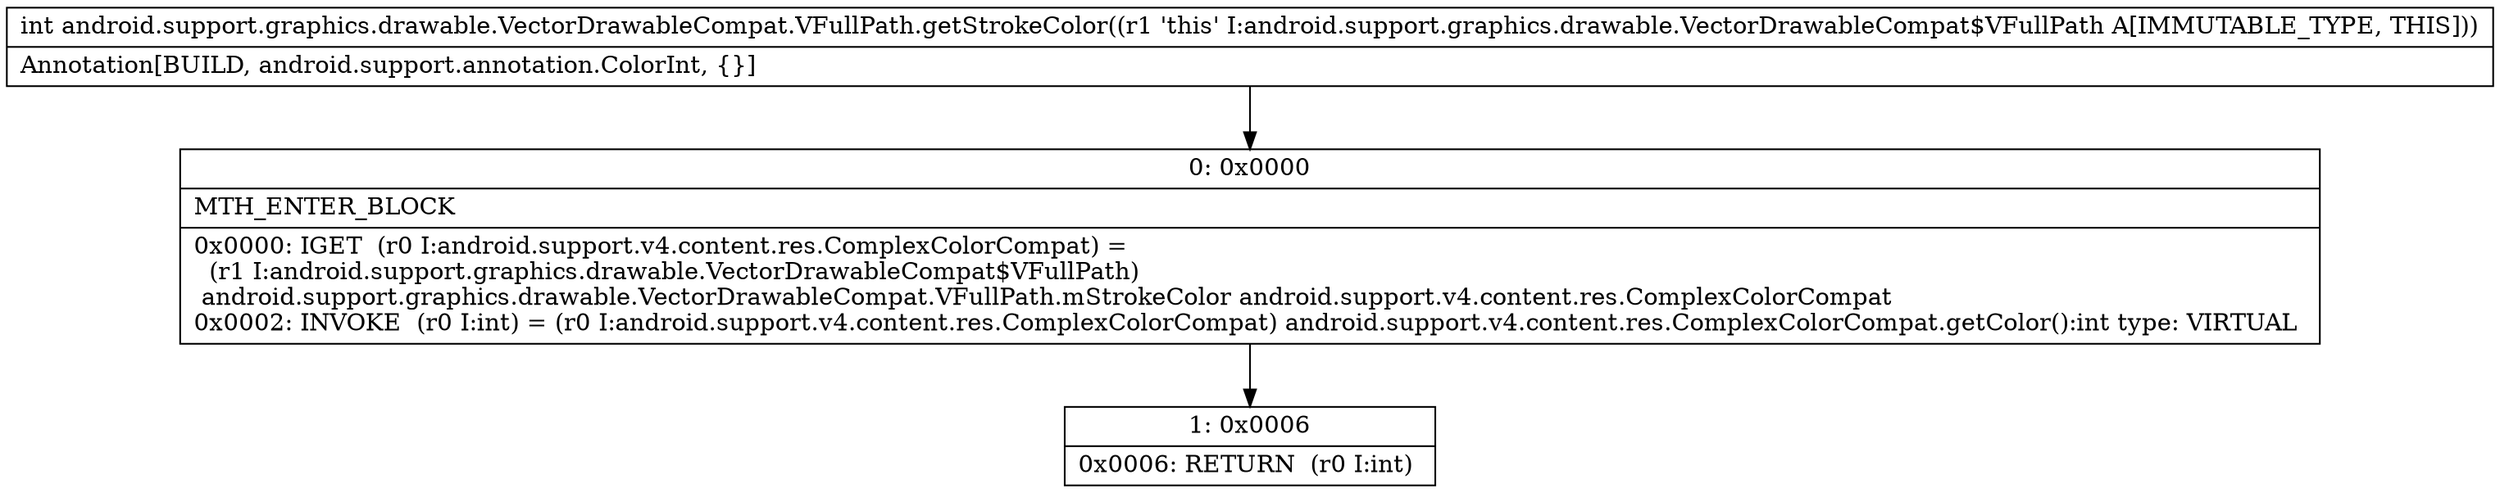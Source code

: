 digraph "CFG forandroid.support.graphics.drawable.VectorDrawableCompat.VFullPath.getStrokeColor()I" {
Node_0 [shape=record,label="{0\:\ 0x0000|MTH_ENTER_BLOCK\l|0x0000: IGET  (r0 I:android.support.v4.content.res.ComplexColorCompat) = \l  (r1 I:android.support.graphics.drawable.VectorDrawableCompat$VFullPath)\l android.support.graphics.drawable.VectorDrawableCompat.VFullPath.mStrokeColor android.support.v4.content.res.ComplexColorCompat \l0x0002: INVOKE  (r0 I:int) = (r0 I:android.support.v4.content.res.ComplexColorCompat) android.support.v4.content.res.ComplexColorCompat.getColor():int type: VIRTUAL \l}"];
Node_1 [shape=record,label="{1\:\ 0x0006|0x0006: RETURN  (r0 I:int) \l}"];
MethodNode[shape=record,label="{int android.support.graphics.drawable.VectorDrawableCompat.VFullPath.getStrokeColor((r1 'this' I:android.support.graphics.drawable.VectorDrawableCompat$VFullPath A[IMMUTABLE_TYPE, THIS]))  | Annotation[BUILD, android.support.annotation.ColorInt, \{\}]\l}"];
MethodNode -> Node_0;
Node_0 -> Node_1;
}

